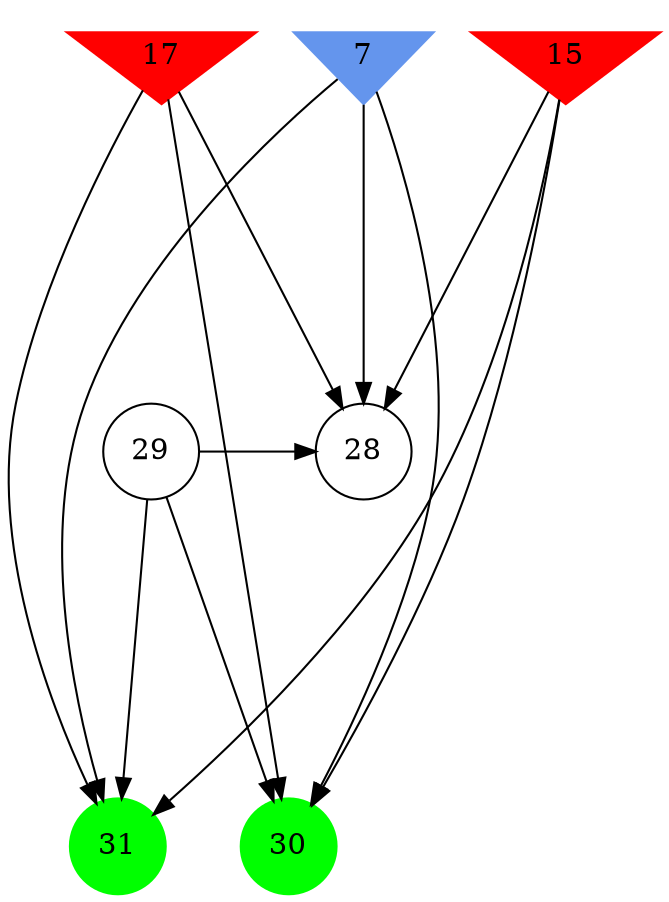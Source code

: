 digraph brain {
	ranksep=2.0;
	7 [shape=invtriangle,style=filled,color=cornflowerblue];
	15 [shape=invtriangle,style=filled,color=red];
	17 [shape=invtriangle,style=filled,color=red];
	28 [shape=circle,color=black];
	29 [shape=circle,color=black];
	30 [shape=circle,style=filled,color=green];
	31 [shape=circle,style=filled,color=green];
	29	->	30;
	29	->	28;
	29	->	31;
	7	->	30;
	7	->	28;
	7	->	31;
	17	->	30;
	17	->	28;
	17	->	31;
	15	->	30;
	15	->	28;
	15	->	31;
	{ rank=same; 7; 15; 17; }
	{ rank=same; 28; 29; }
	{ rank=same; 30; 31; }
}
